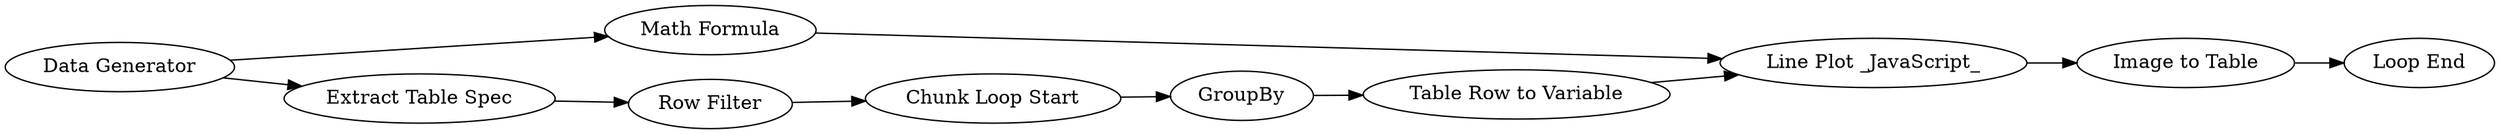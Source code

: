 digraph {
	1 -> 8
	10 -> 9
	4 -> 5
	3 -> 4
	8 -> 7
	5 -> 6
	1 -> 2
	7 -> 10
	2 -> 3
	6 -> 7
	5 [label=GroupBy]
	1 [label="Data Generator"]
	7 [label="Line Plot _JavaScript_"]
	9 [label="Loop End"]
	4 [label="Chunk Loop Start"]
	8 [label="Math Formula"]
	6 [label="Table Row to Variable"]
	3 [label="Row Filter"]
	2 [label="Extract Table Spec"]
	10 [label="Image to Table"]
	rankdir=LR
}

